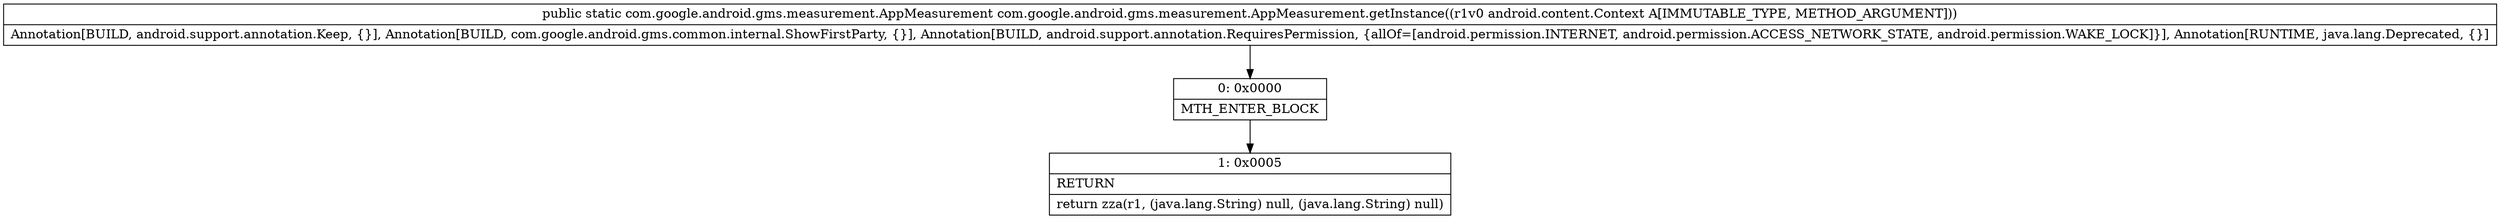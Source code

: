 digraph "CFG forcom.google.android.gms.measurement.AppMeasurement.getInstance(Landroid\/content\/Context;)Lcom\/google\/android\/gms\/measurement\/AppMeasurement;" {
Node_0 [shape=record,label="{0\:\ 0x0000|MTH_ENTER_BLOCK\l}"];
Node_1 [shape=record,label="{1\:\ 0x0005|RETURN\l|return zza(r1, (java.lang.String) null, (java.lang.String) null)\l}"];
MethodNode[shape=record,label="{public static com.google.android.gms.measurement.AppMeasurement com.google.android.gms.measurement.AppMeasurement.getInstance((r1v0 android.content.Context A[IMMUTABLE_TYPE, METHOD_ARGUMENT]))  | Annotation[BUILD, android.support.annotation.Keep, \{\}], Annotation[BUILD, com.google.android.gms.common.internal.ShowFirstParty, \{\}], Annotation[BUILD, android.support.annotation.RequiresPermission, \{allOf=[android.permission.INTERNET, android.permission.ACCESS_NETWORK_STATE, android.permission.WAKE_LOCK]\}], Annotation[RUNTIME, java.lang.Deprecated, \{\}]\l}"];
MethodNode -> Node_0;
Node_0 -> Node_1;
}

